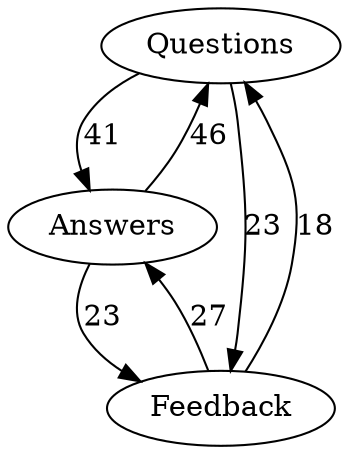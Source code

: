 // test
digraph gazeDataOutput15 {
	node [group=a]
	Questions
	Answers
	Feedback
	Answers -> Questions [label=46]
	Questions -> Feedback [label=23]
	Feedback -> Questions [label=18]
	Feedback -> Answers [label=27]
	Questions -> Answers [label=41]
	Answers -> Feedback [label=23]
	edge [style=invis]
	Questions -> Answers
	Answers -> Feedback
}
